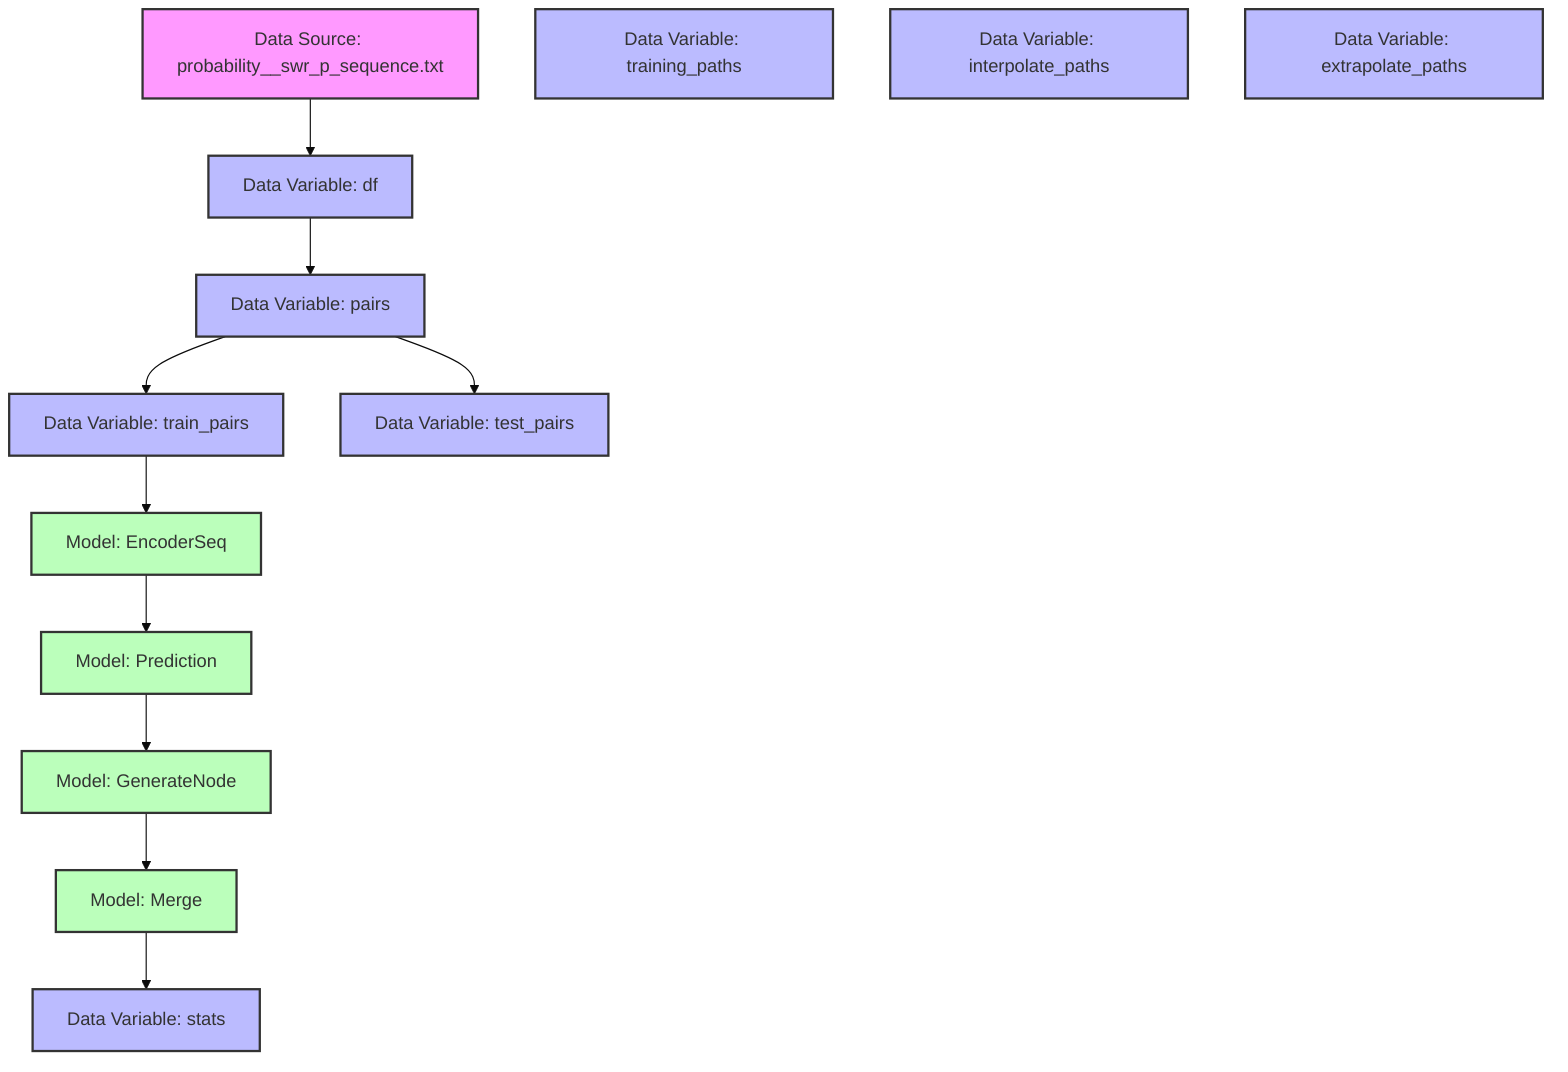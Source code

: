 %%{init: {'theme': 'base', 'themeVariables': {'edgeLabelBackground':'#ffffff'}}}%%
flowchart TD
    %%% Data Source Nodes %%%
    DS1["Data Source: probability__swr_p_sequence.txt"]
    
    %%% Data Variable Nodes %%%
    DV0["Data Variable: training_paths"]
    DV1["Data Variable: interpolate_paths"]
    DV2["Data Variable: extrapolate_paths"]
    DV3["Data Variable: df"]
    DV4["Data Variable: pairs"]
    DV5["Data Variable: train_pairs"]
    DV6["Data Variable: test_pairs"]
    DV7["Data Variable: stats"]
    
    %%% ML Model Nodes %%%
    M1["Model: EncoderSeq"]
    M2["Model: Prediction"]
    M3["Model: GenerateNode"]
    M4["Model: Merge"]

    %%% Data Flow %%%
    DS1 --> DV3
    DV3 --> DV4
    DV4 --> DV5
    DV4 --> DV6
    DV5 --> M1
    M1 --> M2
    M2 --> M3
    M3 --> M4
    M4 --> DV7

    %%% Comments for Nodes %%%
    classDef source fill:#f9f,stroke:#333,stroke-width:2px;
    classDef variable fill:#bbf,stroke:#333,stroke-width:2px;
    classDef model fill:#bfb,stroke:#333,stroke-width:2px;

    class DS1 source;
    class DV0,DV1,DV2,DV3,DV4,DV5,DV6,DV7 variable;
    class M1,M2,M3,M4 model;

    DS1:::source
    DV0:::variable
    DV1:::variable
    DV2:::variable
    DV3:::variable
    DV4:::variable
    DV5:::variable
    DV6:::variable
    DV7:::variable
    M1:::model
    M2:::model
    M3:::model
    M4:::model

    %% Explanation for each node %%
    click DS1 "A dataset containing pairs of questions and answers."
    click DV0 " Paths for training data files categorized into two domains."
    click DV1 "Paths for interpolation data files, undergoing similar categorization."
    click DV2 "Paths for extrapolation data file categorization."
    click DV3 "DataFrame with the first 1000 parsed questions and answers."
    click DV4 "List of tuples with questions, equations, and segmented text."
    click DV5 "Training data pairs for k-fold cross-validation training."
    click DV6 "Testing data pairs for model evaluation."
    click DV7 "Accumulated statistics of the training process tracked."
    click M1 "EncoderSeq Model processing with specified hyperparameters."
    click M2 "Prediction Model using internal outputs from Encoder."
    click M3 "GenerateNode Model producing final problem-solving equations."
    click M4 "Merge Model that combines intermediary model outputs into answers."